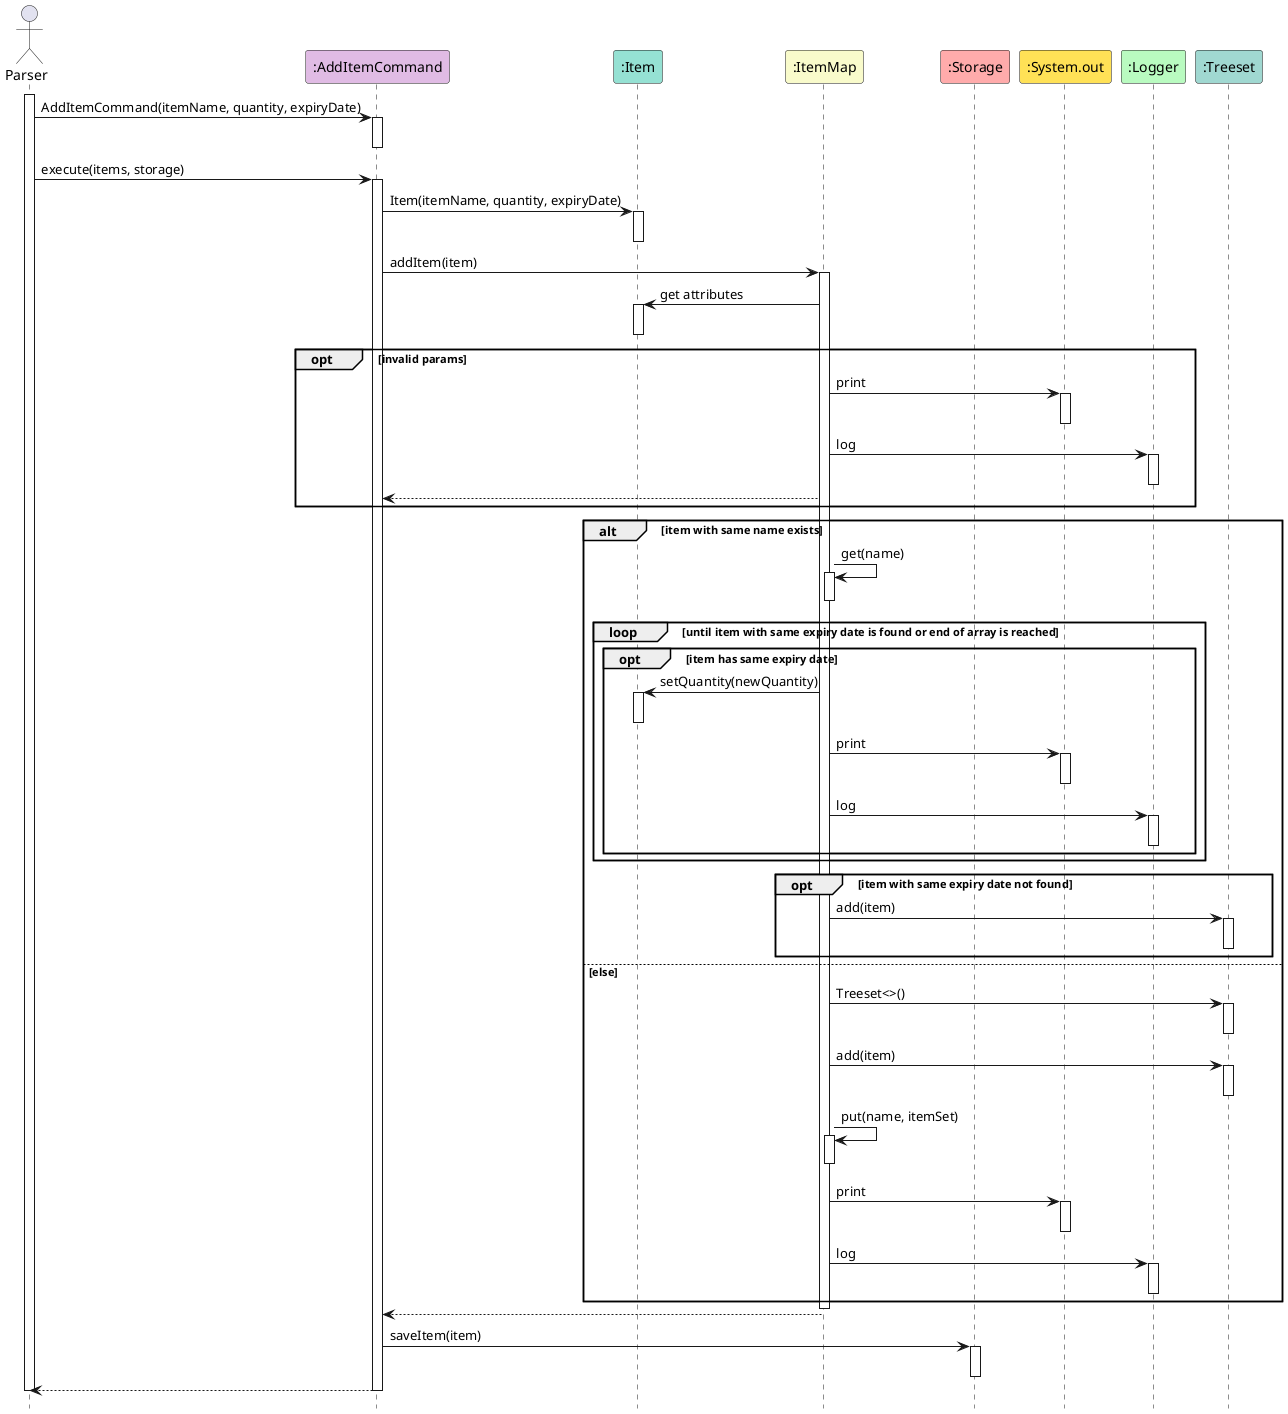 @startuml

hide footbox
skinparam sequenceReferenceBackgroundColor #f7807c


actor Parser

participant ":AddItemCommand" as AddItemCommand #E0BBE4
participant ":Item" as Item #95E1D3
participant ":ItemMap" as ItemMap #F9FBCB
participant ":Storage" as Storage #FFABAB
participant ":System.out" as System.out #FFE156
participant ":Logger" as Logger #B9FBC0
participant ":Treeset" as Treeset #A0D8D1

activate Parser
Parser -> AddItemCommand : AddItemCommand(itemName, quantity, expiryDate)
activate AddItemCommand
deactivate AddItemCommand

Parser -> AddItemCommand : execute(items, storage)
activate AddItemCommand

AddItemCommand -> Item : Item(itemName, quantity, expiryDate)
activate Item
deactivate Item

AddItemCommand -> ItemMap : addItem(item)
activate ItemMap

ItemMap -> Item : get attributes
activate Item
deactivate Item

opt invalid params
    ItemMap -> System.out : print
    activate System.out
    deactivate System.out
    ItemMap -> Logger : log
    activate Logger
    deactivate Logger
    ItemMap --> AddItemCommand
end

alt item with same name exists
    ItemMap -> ItemMap : get(name)
    activate ItemMap
    deactivate ItemMap

    loop until item with same expiry date is found or end of array is reached
        opt item has same expiry date
            ItemMap -> Item : setQuantity(newQuantity)
            activate Item
            deactivate Item
            ItemMap -> System.out : print
            activate System.out
            deactivate System.out
            ItemMap -> Logger : log
            activate Logger
            deactivate Logger
        end
    end

    opt item with same expiry date not found
        ItemMap -> Treeset : add(item)
        activate Treeset
        deactivate Treeset
    end


else else
    ItemMap -> Treeset : Treeset<>()
    activate Treeset
    deactivate Treeset
    ItemMap -> Treeset : add(item)
    activate Treeset
    deactivate Treeset
    ItemMap -> ItemMap : put(name, itemSet)
    activate ItemMap
    deactivate ItemMap
    ItemMap -> System.out : print
    activate System.out
    deactivate System.out
    ItemMap -> Logger : log
    activate Logger
    deactivate Logger
end

deactivate ItemMap
ItemMap --> AddItemCommand

AddItemCommand -> Storage : saveItem(item)
activate Storage
deactivate Storage

AddItemCommand --> Parser
deactivate AddItemCommand
deactivate Parser

@enduml
